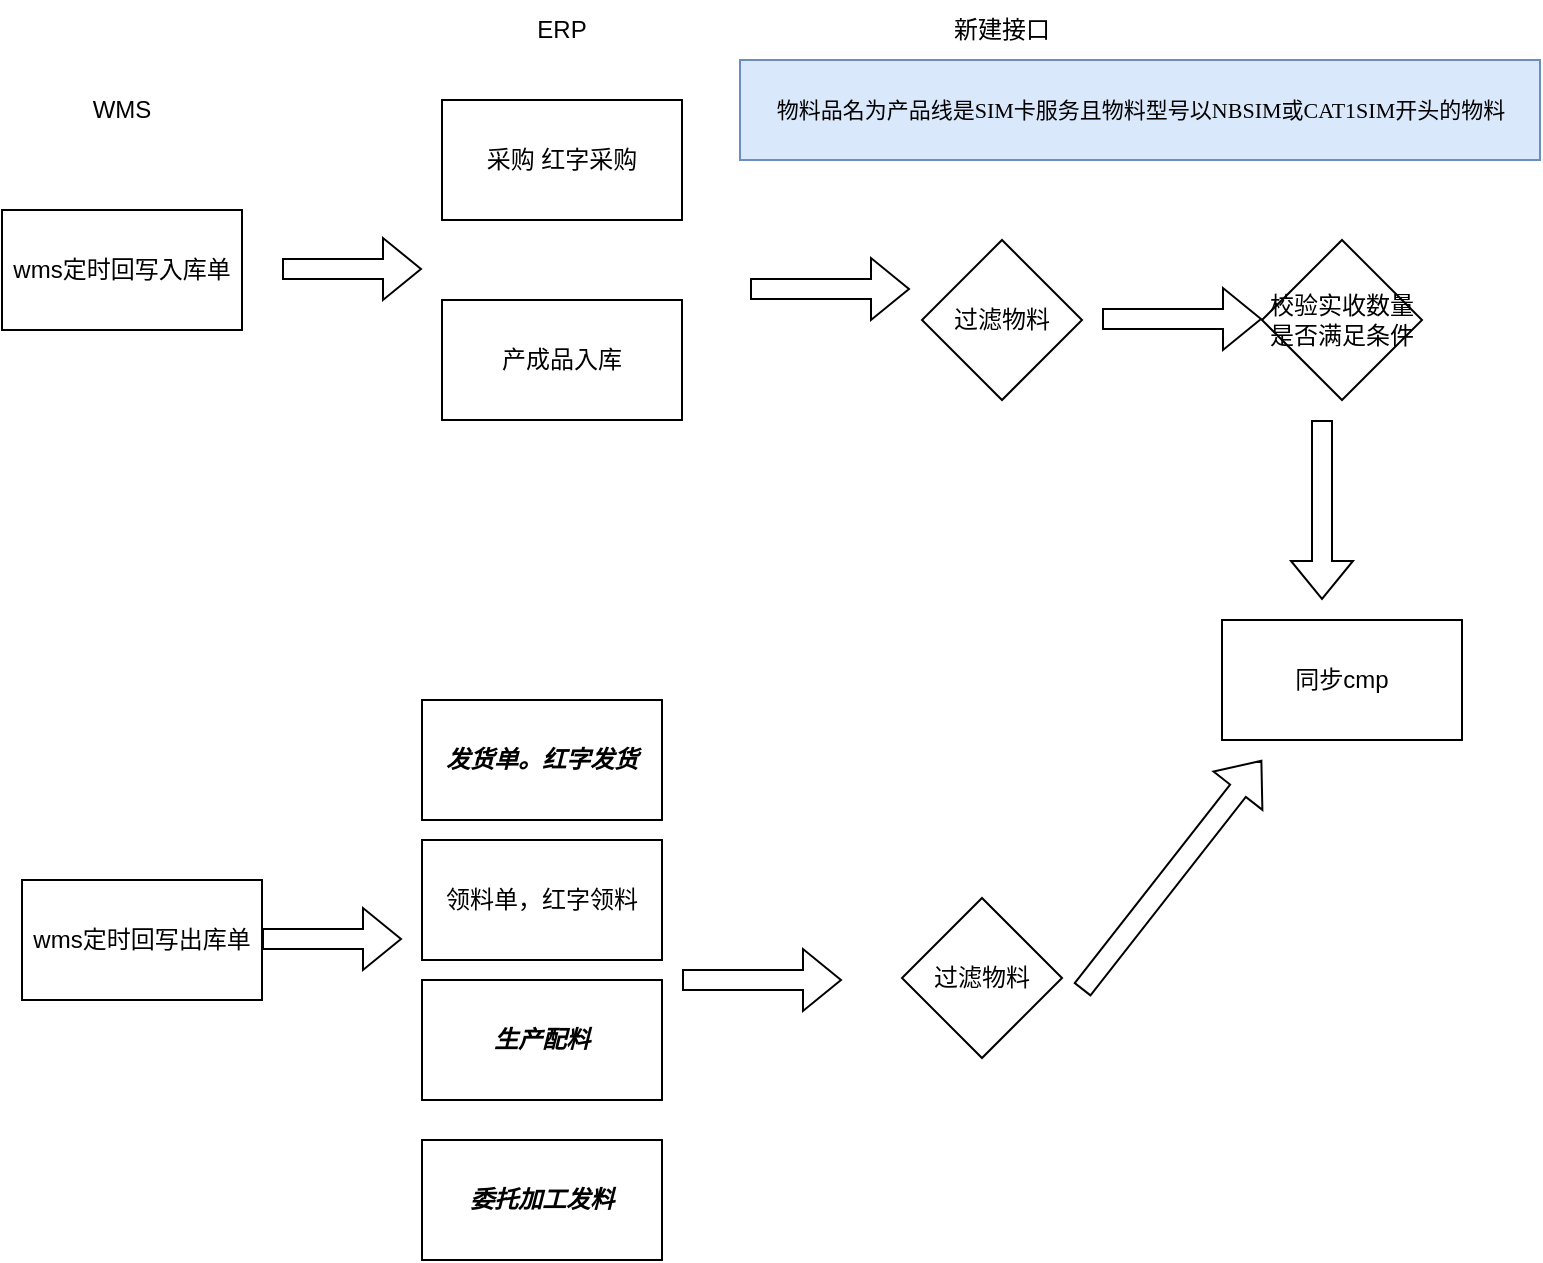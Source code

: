 <mxfile version="21.3.6" type="github">
  <diagram id="C5RBs43oDa-KdzZeNtuy" name="sim">
    <mxGraphModel dx="788" dy="437" grid="1" gridSize="10" guides="1" tooltips="1" connect="1" arrows="1" fold="1" page="1" pageScale="1" pageWidth="827" pageHeight="1169" math="0" shadow="0">
      <root>
        <mxCell id="WIyWlLk6GJQsqaUBKTNV-0" />
        <mxCell id="WIyWlLk6GJQsqaUBKTNV-1" parent="WIyWlLk6GJQsqaUBKTNV-0" />
        <mxCell id="J-wKOYBQHU6B0EthesqR-0" value="wms定时回写入库单" style="rounded=0;whiteSpace=wrap;html=1;" vertex="1" parent="WIyWlLk6GJQsqaUBKTNV-1">
          <mxGeometry x="10" y="745" width="120" height="60" as="geometry" />
        </mxCell>
        <mxCell id="J-wKOYBQHU6B0EthesqR-1" value="采购 红字采购" style="rounded=0;whiteSpace=wrap;html=1;" vertex="1" parent="WIyWlLk6GJQsqaUBKTNV-1">
          <mxGeometry x="230" y="690" width="120" height="60" as="geometry" />
        </mxCell>
        <mxCell id="J-wKOYBQHU6B0EthesqR-2" value="产成品入库" style="rounded=0;whiteSpace=wrap;html=1;" vertex="1" parent="WIyWlLk6GJQsqaUBKTNV-1">
          <mxGeometry x="230" y="790" width="120" height="60" as="geometry" />
        </mxCell>
        <mxCell id="J-wKOYBQHU6B0EthesqR-3" value="过滤物料" style="rhombus;whiteSpace=wrap;html=1;" vertex="1" parent="WIyWlLk6GJQsqaUBKTNV-1">
          <mxGeometry x="470" y="760" width="80" height="80" as="geometry" />
        </mxCell>
        <mxCell id="J-wKOYBQHU6B0EthesqR-6" value="" style="shape=flexArrow;endArrow=classic;html=1;rounded=0;" edge="1" parent="WIyWlLk6GJQsqaUBKTNV-1">
          <mxGeometry width="50" height="50" relative="1" as="geometry">
            <mxPoint x="140" y="1109.5" as="sourcePoint" />
            <mxPoint x="210" y="1109.5" as="targetPoint" />
          </mxGeometry>
        </mxCell>
        <mxCell id="J-wKOYBQHU6B0EthesqR-5" value="&lt;p style=&quot;font-size: 11px;&quot; class=&quot;MsoNormal&quot;&gt;物料品名为&lt;span style=&quot;font-family: 宋体; font-size: 11px;&quot;&gt;&lt;font style=&quot;font-size: 11px;&quot; face=&quot;宋体&quot;&gt;产品线是&lt;/font&gt;SIM卡服务且物料型号以NBSIM或CAT1SIM开头的物料&lt;/span&gt;&lt;/p&gt;" style="text;html=1;align=center;verticalAlign=middle;resizable=0;points=[];autosize=1;strokeColor=#6c8ebf;fillColor=#dae8fc;flipH=0;flipV=0;rotation=0;" vertex="1" parent="WIyWlLk6GJQsqaUBKTNV-1">
          <mxGeometry x="379" y="670" width="400" height="50" as="geometry" />
        </mxCell>
        <mxCell id="J-wKOYBQHU6B0EthesqR-8" value="" style="shape=flexArrow;endArrow=classic;html=1;rounded=0;" edge="1" parent="WIyWlLk6GJQsqaUBKTNV-1">
          <mxGeometry width="50" height="50" relative="1" as="geometry">
            <mxPoint x="350" y="1130" as="sourcePoint" />
            <mxPoint x="430" y="1130" as="targetPoint" />
          </mxGeometry>
        </mxCell>
        <mxCell id="J-wKOYBQHU6B0EthesqR-9" value="校验实收数量是否满足条件" style="rhombus;whiteSpace=wrap;html=1;" vertex="1" parent="WIyWlLk6GJQsqaUBKTNV-1">
          <mxGeometry x="640" y="760" width="80" height="80" as="geometry" />
        </mxCell>
        <mxCell id="J-wKOYBQHU6B0EthesqR-13" value="" style="shape=flexArrow;endArrow=classic;html=1;rounded=0;" edge="1" parent="WIyWlLk6GJQsqaUBKTNV-1">
          <mxGeometry width="50" height="50" relative="1" as="geometry">
            <mxPoint x="560" y="799.5" as="sourcePoint" />
            <mxPoint x="640" y="799.5" as="targetPoint" />
          </mxGeometry>
        </mxCell>
        <mxCell id="J-wKOYBQHU6B0EthesqR-14" value="" style="shape=flexArrow;endArrow=classic;html=1;rounded=0;" edge="1" parent="WIyWlLk6GJQsqaUBKTNV-1">
          <mxGeometry width="50" height="50" relative="1" as="geometry">
            <mxPoint x="670" y="850" as="sourcePoint" />
            <mxPoint x="670" y="940" as="targetPoint" />
          </mxGeometry>
        </mxCell>
        <mxCell id="J-wKOYBQHU6B0EthesqR-16" value="wms定时回写出库单" style="rounded=0;whiteSpace=wrap;html=1;" vertex="1" parent="WIyWlLk6GJQsqaUBKTNV-1">
          <mxGeometry x="20" y="1080" width="120" height="60" as="geometry" />
        </mxCell>
        <mxCell id="J-wKOYBQHU6B0EthesqR-17" value="&lt;h4&gt;&lt;i&gt;发货单。红字发货&lt;/i&gt;&lt;/h4&gt;" style="rounded=0;whiteSpace=wrap;html=1;" vertex="1" parent="WIyWlLk6GJQsqaUBKTNV-1">
          <mxGeometry x="220" y="990" width="120" height="60" as="geometry" />
        </mxCell>
        <mxCell id="J-wKOYBQHU6B0EthesqR-18" value="领料单，红字领料" style="rounded=0;whiteSpace=wrap;html=1;" vertex="1" parent="WIyWlLk6GJQsqaUBKTNV-1">
          <mxGeometry x="220" y="1060" width="120" height="60" as="geometry" />
        </mxCell>
        <mxCell id="J-wKOYBQHU6B0EthesqR-19" value="&lt;h4&gt;&lt;i&gt;生产配料&lt;/i&gt;&lt;/h4&gt;" style="rounded=0;whiteSpace=wrap;html=1;" vertex="1" parent="WIyWlLk6GJQsqaUBKTNV-1">
          <mxGeometry x="220" y="1130" width="120" height="60" as="geometry" />
        </mxCell>
        <mxCell id="J-wKOYBQHU6B0EthesqR-20" value="&lt;h4&gt;&lt;i&gt;委托加工发料&lt;/i&gt;&lt;/h4&gt;" style="rounded=0;whiteSpace=wrap;html=1;" vertex="1" parent="WIyWlLk6GJQsqaUBKTNV-1">
          <mxGeometry x="220" y="1210" width="120" height="60" as="geometry" />
        </mxCell>
        <mxCell id="J-wKOYBQHU6B0EthesqR-21" value="" style="shape=flexArrow;endArrow=classic;html=1;rounded=0;" edge="1" parent="WIyWlLk6GJQsqaUBKTNV-1">
          <mxGeometry width="50" height="50" relative="1" as="geometry">
            <mxPoint x="150" y="774.5" as="sourcePoint" />
            <mxPoint x="220" y="774.5" as="targetPoint" />
          </mxGeometry>
        </mxCell>
        <mxCell id="J-wKOYBQHU6B0EthesqR-22" value="" style="shape=flexArrow;endArrow=classic;html=1;rounded=0;" edge="1" parent="WIyWlLk6GJQsqaUBKTNV-1">
          <mxGeometry width="50" height="50" relative="1" as="geometry">
            <mxPoint x="384" y="784.5" as="sourcePoint" />
            <mxPoint x="464" y="784.5" as="targetPoint" />
          </mxGeometry>
        </mxCell>
        <mxCell id="J-wKOYBQHU6B0EthesqR-23" value="过滤物料" style="rhombus;whiteSpace=wrap;html=1;" vertex="1" parent="WIyWlLk6GJQsqaUBKTNV-1">
          <mxGeometry x="460" y="1089" width="80" height="80" as="geometry" />
        </mxCell>
        <mxCell id="J-wKOYBQHU6B0EthesqR-24" value="" style="shape=flexArrow;endArrow=classic;html=1;rounded=0;" edge="1" parent="WIyWlLk6GJQsqaUBKTNV-1">
          <mxGeometry width="50" height="50" relative="1" as="geometry">
            <mxPoint x="550" y="1135" as="sourcePoint" />
            <mxPoint x="640" y="1020" as="targetPoint" />
          </mxGeometry>
        </mxCell>
        <mxCell id="J-wKOYBQHU6B0EthesqR-27" value="WMS" style="text;html=1;strokeColor=none;fillColor=none;align=center;verticalAlign=middle;whiteSpace=wrap;rounded=0;" vertex="1" parent="WIyWlLk6GJQsqaUBKTNV-1">
          <mxGeometry x="40" y="680" width="60" height="30" as="geometry" />
        </mxCell>
        <mxCell id="J-wKOYBQHU6B0EthesqR-28" value="同步cmp" style="rounded=0;whiteSpace=wrap;html=1;" vertex="1" parent="WIyWlLk6GJQsqaUBKTNV-1">
          <mxGeometry x="620" y="950" width="120" height="60" as="geometry" />
        </mxCell>
        <mxCell id="J-wKOYBQHU6B0EthesqR-29" value="ERP" style="text;html=1;strokeColor=none;fillColor=none;align=center;verticalAlign=middle;whiteSpace=wrap;rounded=0;" vertex="1" parent="WIyWlLk6GJQsqaUBKTNV-1">
          <mxGeometry x="260" y="640" width="60" height="30" as="geometry" />
        </mxCell>
        <mxCell id="J-wKOYBQHU6B0EthesqR-30" value="新建接口" style="text;html=1;strokeColor=none;fillColor=none;align=center;verticalAlign=middle;whiteSpace=wrap;rounded=0;" vertex="1" parent="WIyWlLk6GJQsqaUBKTNV-1">
          <mxGeometry x="480" y="640" width="60" height="30" as="geometry" />
        </mxCell>
      </root>
    </mxGraphModel>
  </diagram>
</mxfile>
